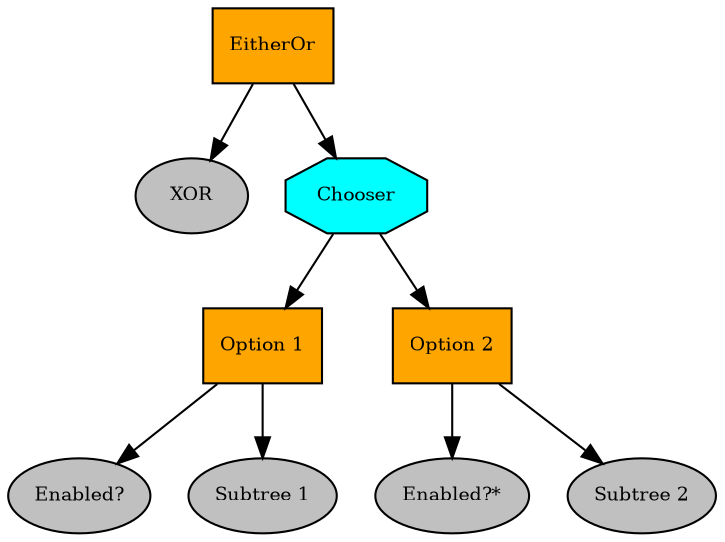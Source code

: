 digraph pastafarianism {
ordering=out;
graph [fontname="times-roman"];
node [fontname="times-roman"];
edge [fontname="times-roman"];
EitherOr [label=EitherOr, shape=box, style=filled, fillcolor=orange, fontsize=9, fontcolor=black];
XOR [label=XOR, shape=ellipse, style=filled, fillcolor=gray, fontsize=9, fontcolor=black];
EitherOr -> XOR;
Chooser [label=Chooser, shape=octagon, style=filled, fillcolor=cyan, fontsize=9, fontcolor=black];
EitherOr -> Chooser;
"Option 1" [label="Option 1", shape=box, style=filled, fillcolor=orange, fontsize=9, fontcolor=black];
Chooser -> "Option 1";
"Enabled?" [label="Enabled?", shape=ellipse, style=filled, fillcolor=gray, fontsize=9, fontcolor=black];
"Option 1" -> "Enabled?";
"Subtree 1" [label="Subtree 1", shape=ellipse, style=filled, fillcolor=gray, fontsize=9, fontcolor=black];
"Option 1" -> "Subtree 1";
"Option 2" [label="Option 2", shape=box, style=filled, fillcolor=orange, fontsize=9, fontcolor=black];
Chooser -> "Option 2";
"Enabled?*" [label="Enabled?*", shape=ellipse, style=filled, fillcolor=gray, fontsize=9, fontcolor=black];
"Option 2" -> "Enabled?*";
"Subtree 2" [label="Subtree 2", shape=ellipse, style=filled, fillcolor=gray, fontsize=9, fontcolor=black];
"Option 2" -> "Subtree 2";
}
